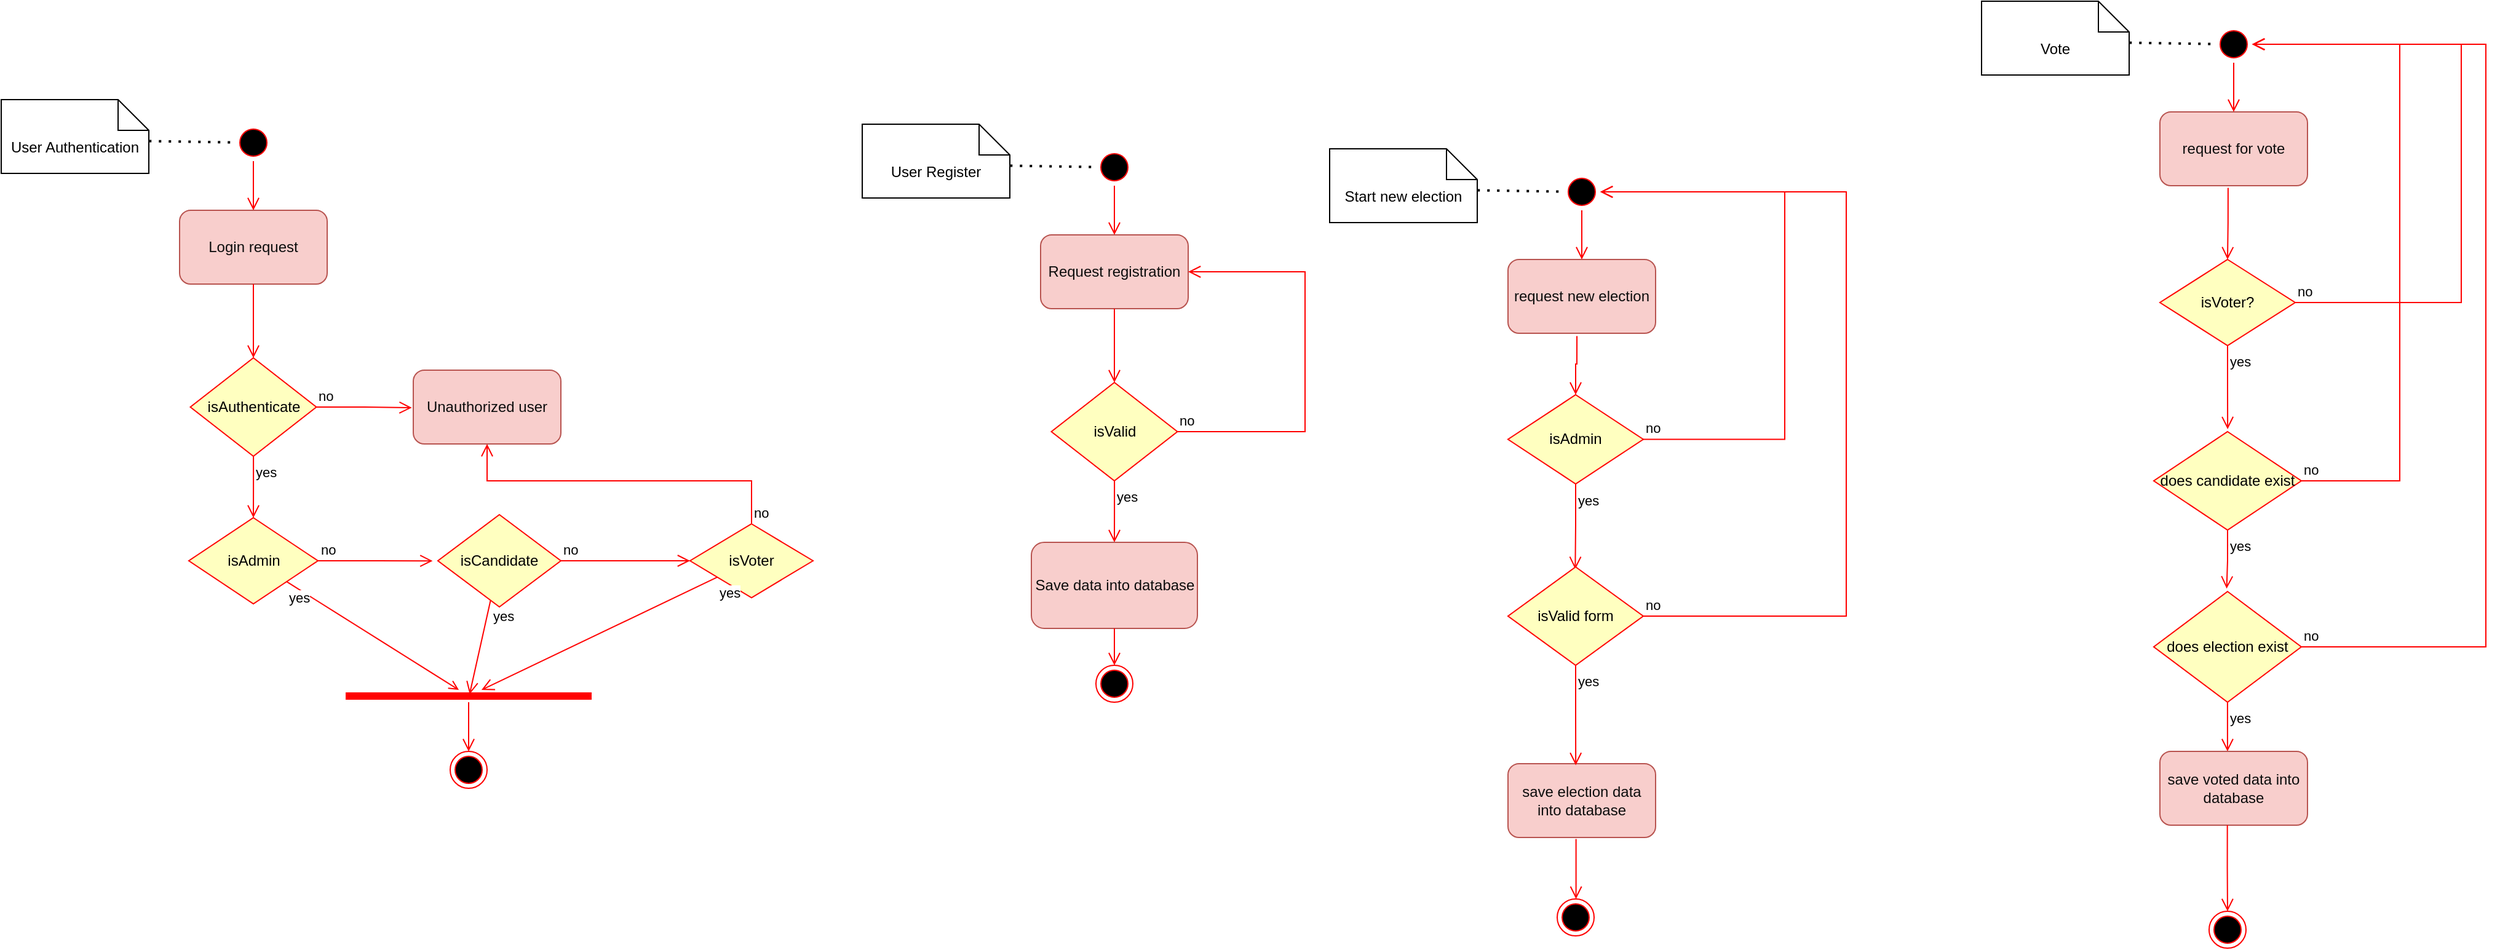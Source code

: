 <mxfile version="21.0.6" type="google"><diagram name="Page-1" id="RahueZp3iFFAwLDbE686"><mxGraphModel grid="1" page="1" gridSize="10" guides="1" tooltips="1" connect="1" arrows="1" fold="1" pageScale="1" pageWidth="850" pageHeight="1100" math="0" shadow="0"><root><mxCell id="0"/><mxCell id="1" parent="0"/><mxCell id="tDeK5LPYLrIX8xHQkuzt-1" value="&lt;font color=&quot;#0d0d0d&quot;&gt;Login request&lt;/font&gt;" style="rounded=1;whiteSpace=wrap;html=1;fillColor=#f8cecc;strokeColor=#b85450;" vertex="1" parent="1"><mxGeometry x="175" y="100" width="120" height="60" as="geometry"/></mxCell><mxCell id="tDeK5LPYLrIX8xHQkuzt-2" value="" style="ellipse;html=1;shape=startState;fillColor=#000000;strokeColor=#ff0000;" vertex="1" parent="1"><mxGeometry x="220" y="30" width="30" height="30" as="geometry"/></mxCell><mxCell id="tDeK5LPYLrIX8xHQkuzt-3" value="" style="edgeStyle=orthogonalEdgeStyle;html=1;verticalAlign=bottom;endArrow=open;endSize=8;strokeColor=#ff0000;rounded=0;entryX=0.5;entryY=0;entryDx=0;entryDy=0;" edge="1" parent="1" source="tDeK5LPYLrIX8xHQkuzt-2" target="tDeK5LPYLrIX8xHQkuzt-1"><mxGeometry relative="1" as="geometry"><mxPoint x="235" y="120" as="targetPoint"/></mxGeometry></mxCell><mxCell id="tDeK5LPYLrIX8xHQkuzt-8" value="" style="edgeStyle=orthogonalEdgeStyle;html=1;verticalAlign=bottom;endArrow=open;endSize=8;strokeColor=#ff0000;rounded=0;entryX=0.5;entryY=0;entryDx=0;entryDy=0;exitX=0.5;exitY=1;exitDx=0;exitDy=0;" edge="1" parent="1" source="tDeK5LPYLrIX8xHQkuzt-1" target="tDeK5LPYLrIX8xHQkuzt-11"><mxGeometry relative="1" as="geometry"><mxPoint x="235" y="210" as="targetPoint"/><mxPoint x="234.8" y="170" as="sourcePoint"/></mxGeometry></mxCell><mxCell id="tDeK5LPYLrIX8xHQkuzt-11" value="isAuthenticate" style="rhombus;whiteSpace=wrap;html=1;fontColor=#000000;fillColor=#ffffc0;strokeColor=#ff0000;" vertex="1" parent="1"><mxGeometry x="183.75" y="220" width="102.5" height="80" as="geometry"/></mxCell><mxCell id="tDeK5LPYLrIX8xHQkuzt-12" value="no" style="edgeStyle=orthogonalEdgeStyle;html=1;align=left;verticalAlign=bottom;endArrow=open;endSize=8;strokeColor=#ff0000;rounded=0;entryX=-0.01;entryY=0.509;entryDx=0;entryDy=0;entryPerimeter=0;" edge="1" parent="1" source="tDeK5LPYLrIX8xHQkuzt-11" target="tDeK5LPYLrIX8xHQkuzt-14"><mxGeometry x="-1" relative="1" as="geometry"><mxPoint x="380" y="240" as="targetPoint"/></mxGeometry></mxCell><mxCell id="tDeK5LPYLrIX8xHQkuzt-13" value="yes" style="edgeStyle=orthogonalEdgeStyle;html=1;align=left;verticalAlign=top;endArrow=open;endSize=8;strokeColor=#ff0000;rounded=0;entryX=0.5;entryY=0;entryDx=0;entryDy=0;" edge="1" parent="1" source="tDeK5LPYLrIX8xHQkuzt-11" target="tDeK5LPYLrIX8xHQkuzt-16"><mxGeometry x="-1" relative="1" as="geometry"><mxPoint x="240" y="320" as="targetPoint"/></mxGeometry></mxCell><mxCell id="tDeK5LPYLrIX8xHQkuzt-14" value="&lt;font color=&quot;#0d0d0d&quot;&gt;Unauthorized user&lt;/font&gt;" style="rounded=1;whiteSpace=wrap;html=1;fillColor=#f8cecc;strokeColor=#b85450;" vertex="1" parent="1"><mxGeometry x="365" y="230" width="120" height="60" as="geometry"/></mxCell><mxCell id="tDeK5LPYLrIX8xHQkuzt-16" value="isAdmin" style="rhombus;whiteSpace=wrap;html=1;fontColor=#000000;fillColor=#ffffc0;strokeColor=#ff0000;" vertex="1" parent="1"><mxGeometry x="182.5" y="350" width="105" height="70" as="geometry"/></mxCell><mxCell id="tDeK5LPYLrIX8xHQkuzt-17" value="no" style="edgeStyle=orthogonalEdgeStyle;html=1;align=left;verticalAlign=bottom;endArrow=open;endSize=8;strokeColor=#ff0000;rounded=0;entryX=-0.043;entryY=0.501;entryDx=0;entryDy=0;entryPerimeter=0;" edge="1" parent="1" source="tDeK5LPYLrIX8xHQkuzt-16" target="tDeK5LPYLrIX8xHQkuzt-20"><mxGeometry x="-1" relative="1" as="geometry"><mxPoint x="375.031" y="387.52" as="targetPoint"/></mxGeometry></mxCell><mxCell id="tDeK5LPYLrIX8xHQkuzt-18" value="yes" style="html=1;align=left;verticalAlign=top;endArrow=open;strokeColor=#ff0000;rounded=0;" edge="1" parent="1" source="tDeK5LPYLrIX8xHQkuzt-16" target="tDeK5LPYLrIX8xHQkuzt-33"><mxGeometry x="-1" relative="1" as="geometry"><mxPoint x="235" y="510" as="targetPoint"/></mxGeometry></mxCell><mxCell id="tDeK5LPYLrIX8xHQkuzt-20" value="isCandidate" style="rhombus;whiteSpace=wrap;html=1;fontColor=#000000;fillColor=#ffffc0;strokeColor=#ff0000;" vertex="1" parent="1"><mxGeometry x="385" y="347.5" width="100" height="75" as="geometry"/></mxCell><mxCell id="tDeK5LPYLrIX8xHQkuzt-21" value="no" style="edgeStyle=orthogonalEdgeStyle;html=1;align=left;verticalAlign=bottom;endArrow=open;endSize=8;strokeColor=#ff0000;rounded=0;" edge="1" parent="1" source="tDeK5LPYLrIX8xHQkuzt-20" target="tDeK5LPYLrIX8xHQkuzt-23"><mxGeometry x="-1" relative="1" as="geometry"><mxPoint x="580" y="390" as="targetPoint"/></mxGeometry></mxCell><mxCell id="tDeK5LPYLrIX8xHQkuzt-22" value="yes" style="html=1;align=left;verticalAlign=top;endArrow=open;endSize=8;strokeColor=#ff0000;rounded=0;entryX=0.504;entryY=0.347;entryDx=0;entryDy=0;entryPerimeter=0;" edge="1" parent="1" source="tDeK5LPYLrIX8xHQkuzt-20" target="tDeK5LPYLrIX8xHQkuzt-33"><mxGeometry x="-1" relative="1" as="geometry"><mxPoint x="440" y="470" as="targetPoint"/></mxGeometry></mxCell><mxCell id="tDeK5LPYLrIX8xHQkuzt-23" value="isVoter" style="rhombus;whiteSpace=wrap;html=1;fontColor=#000000;fillColor=#ffffc0;strokeColor=#ff0000;" vertex="1" parent="1"><mxGeometry x="590" y="355" width="100" height="60" as="geometry"/></mxCell><mxCell id="tDeK5LPYLrIX8xHQkuzt-24" value="no" style="edgeStyle=orthogonalEdgeStyle;html=1;align=left;verticalAlign=bottom;endArrow=open;endSize=8;strokeColor=#ff0000;rounded=0;" edge="1" parent="1" source="tDeK5LPYLrIX8xHQkuzt-23" target="tDeK5LPYLrIX8xHQkuzt-14"><mxGeometry x="-1" relative="1" as="geometry"><mxPoint x="780" y="370" as="targetPoint"/><Array as="points"><mxPoint x="640" y="320"/><mxPoint x="425" y="320"/></Array></mxGeometry></mxCell><mxCell id="tDeK5LPYLrIX8xHQkuzt-25" value="yes" style="html=1;align=left;verticalAlign=top;endArrow=open;endSize=8;strokeColor=#ff0000;rounded=0;" edge="1" parent="1" source="tDeK5LPYLrIX8xHQkuzt-23" target="tDeK5LPYLrIX8xHQkuzt-33"><mxGeometry x="-1" relative="1" as="geometry"><mxPoint x="640" y="470" as="targetPoint"/></mxGeometry></mxCell><mxCell id="tDeK5LPYLrIX8xHQkuzt-29" value="User Authentication" style="shape=note2;boundedLbl=1;whiteSpace=wrap;html=1;size=25;verticalAlign=top;align=center;" vertex="1" parent="1"><mxGeometry x="30" y="10" width="120" height="60" as="geometry"/></mxCell><mxCell id="tDeK5LPYLrIX8xHQkuzt-32" value="" style="ellipse;html=1;shape=endState;fillColor=#000000;strokeColor=#ff0000;" vertex="1" parent="1"><mxGeometry x="395" y="540" width="30" height="30" as="geometry"/></mxCell><mxCell id="tDeK5LPYLrIX8xHQkuzt-33" value="" style="shape=line;html=1;strokeWidth=6;strokeColor=#ff0000;" vertex="1" parent="1"><mxGeometry x="310" y="490" width="200" height="10" as="geometry"/></mxCell><mxCell id="tDeK5LPYLrIX8xHQkuzt-34" value="" style="edgeStyle=orthogonalEdgeStyle;html=1;verticalAlign=bottom;endArrow=open;endSize=8;strokeColor=#ff0000;rounded=0;entryX=0.5;entryY=0;entryDx=0;entryDy=0;" edge="1" parent="1" source="tDeK5LPYLrIX8xHQkuzt-33" target="tDeK5LPYLrIX8xHQkuzt-32"><mxGeometry relative="1" as="geometry"><mxPoint x="430" y="530" as="targetPoint"/></mxGeometry></mxCell><mxCell id="tDeK5LPYLrIX8xHQkuzt-37" value="" style="endArrow=none;dashed=1;html=1;dashPattern=1 3;strokeWidth=2;rounded=0;exitX=1.001;exitY=0.562;exitDx=0;exitDy=0;exitPerimeter=0;" edge="1" parent="1" source="tDeK5LPYLrIX8xHQkuzt-29" target="tDeK5LPYLrIX8xHQkuzt-2"><mxGeometry width="50" height="50" relative="1" as="geometry"><mxPoint x="380" y="110" as="sourcePoint"/><mxPoint x="430" y="60" as="targetPoint"/></mxGeometry></mxCell><mxCell id="tDeK5LPYLrIX8xHQkuzt-38" value="&lt;font color=&quot;#0d0d0d&quot;&gt;Request registration&lt;/font&gt;" style="rounded=1;whiteSpace=wrap;html=1;fillColor=#f8cecc;strokeColor=#b85450;" vertex="1" parent="1"><mxGeometry x="875" y="120" width="120" height="60" as="geometry"/></mxCell><mxCell id="tDeK5LPYLrIX8xHQkuzt-39" value="" style="ellipse;html=1;shape=startState;fillColor=#000000;strokeColor=#ff0000;" vertex="1" parent="1"><mxGeometry x="920" y="50" width="30" height="30" as="geometry"/></mxCell><mxCell id="tDeK5LPYLrIX8xHQkuzt-40" value="" style="edgeStyle=orthogonalEdgeStyle;html=1;verticalAlign=bottom;endArrow=open;endSize=8;strokeColor=#ff0000;rounded=0;entryX=0.5;entryY=0;entryDx=0;entryDy=0;" edge="1" parent="1" source="tDeK5LPYLrIX8xHQkuzt-39" target="tDeK5LPYLrIX8xHQkuzt-38"><mxGeometry relative="1" as="geometry"><mxPoint x="935" y="140" as="targetPoint"/></mxGeometry></mxCell><mxCell id="tDeK5LPYLrIX8xHQkuzt-41" value="" style="edgeStyle=orthogonalEdgeStyle;html=1;verticalAlign=bottom;endArrow=open;endSize=8;strokeColor=#ff0000;rounded=0;entryX=0.5;entryY=0;entryDx=0;entryDy=0;exitX=0.5;exitY=1;exitDx=0;exitDy=0;" edge="1" parent="1" source="tDeK5LPYLrIX8xHQkuzt-38" target="tDeK5LPYLrIX8xHQkuzt-42"><mxGeometry relative="1" as="geometry"><mxPoint x="935" y="230" as="targetPoint"/><mxPoint x="934.8" y="190" as="sourcePoint"/></mxGeometry></mxCell><mxCell id="tDeK5LPYLrIX8xHQkuzt-42" value="isValid" style="rhombus;whiteSpace=wrap;html=1;fontColor=#000000;fillColor=#ffffc0;strokeColor=#ff0000;" vertex="1" parent="1"><mxGeometry x="883.75" y="240" width="102.5" height="80" as="geometry"/></mxCell><mxCell id="tDeK5LPYLrIX8xHQkuzt-43" value="no" style="edgeStyle=orthogonalEdgeStyle;html=1;align=left;verticalAlign=bottom;endArrow=open;endSize=8;strokeColor=#ff0000;rounded=0;" edge="1" parent="1" source="tDeK5LPYLrIX8xHQkuzt-42" target="tDeK5LPYLrIX8xHQkuzt-38"><mxGeometry x="-1" relative="1" as="geometry"><mxPoint x="1063.8" y="280.54" as="targetPoint"/><Array as="points"><mxPoint x="1090" y="280"/><mxPoint x="1090" y="150"/></Array></mxGeometry></mxCell><mxCell id="tDeK5LPYLrIX8xHQkuzt-44" value="yes" style="edgeStyle=orthogonalEdgeStyle;html=1;align=left;verticalAlign=top;endArrow=open;endSize=8;strokeColor=#ff0000;rounded=0;entryX=0.5;entryY=0;entryDx=0;entryDy=0;" edge="1" parent="1" source="tDeK5LPYLrIX8xHQkuzt-42" target="tDeK5LPYLrIX8xHQkuzt-61"><mxGeometry x="-1" relative="1" as="geometry"><mxPoint x="935.0" y="370.0" as="targetPoint"/></mxGeometry></mxCell><mxCell id="tDeK5LPYLrIX8xHQkuzt-55" value="User Register" style="shape=note2;boundedLbl=1;whiteSpace=wrap;html=1;size=25;verticalAlign=top;align=center;" vertex="1" parent="1"><mxGeometry x="730" y="30" width="120" height="60" as="geometry"/></mxCell><mxCell id="tDeK5LPYLrIX8xHQkuzt-59" value="" style="endArrow=none;dashed=1;html=1;dashPattern=1 3;strokeWidth=2;rounded=0;exitX=1.001;exitY=0.562;exitDx=0;exitDy=0;exitPerimeter=0;" edge="1" parent="1" source="tDeK5LPYLrIX8xHQkuzt-55" target="tDeK5LPYLrIX8xHQkuzt-39"><mxGeometry width="50" height="50" relative="1" as="geometry"><mxPoint x="1080" y="130" as="sourcePoint"/><mxPoint x="1130" y="80" as="targetPoint"/></mxGeometry></mxCell><mxCell id="tDeK5LPYLrIX8xHQkuzt-61" value="&lt;font color=&quot;#0d0d0d&quot;&gt;Save data into database&lt;/font&gt;" style="rounded=1;whiteSpace=wrap;html=1;fillColor=#f8cecc;strokeColor=#b85450;" vertex="1" parent="1"><mxGeometry x="867.5" y="370" width="135" height="70" as="geometry"/></mxCell><mxCell id="tDeK5LPYLrIX8xHQkuzt-62" value="" style="ellipse;html=1;shape=endState;fillColor=#000000;strokeColor=#ff0000;" vertex="1" parent="1"><mxGeometry x="920" y="470" width="30" height="30" as="geometry"/></mxCell><mxCell id="tDeK5LPYLrIX8xHQkuzt-65" value="" style="edgeStyle=orthogonalEdgeStyle;html=1;verticalAlign=bottom;endArrow=open;endSize=8;strokeColor=#ff0000;rounded=0;entryX=0.5;entryY=0;entryDx=0;entryDy=0;" edge="1" parent="1" target="tDeK5LPYLrIX8xHQkuzt-62"><mxGeometry relative="1" as="geometry"><mxPoint x="986.25" y="475" as="targetPoint"/><mxPoint x="935" y="440" as="sourcePoint"/><Array as="points"><mxPoint x="935" y="460"/><mxPoint x="935" y="460"/></Array></mxGeometry></mxCell><mxCell id="tDeK5LPYLrIX8xHQkuzt-66" value="&lt;font color=&quot;#0d0d0d&quot;&gt;request new election&lt;/font&gt;" style="rounded=1;whiteSpace=wrap;html=1;fillColor=#f8cecc;strokeColor=#b85450;" vertex="1" parent="1"><mxGeometry x="1255" y="140" width="120" height="60" as="geometry"/></mxCell><mxCell id="tDeK5LPYLrIX8xHQkuzt-67" value="" style="ellipse;html=1;shape=startState;fillColor=#000000;strokeColor=#ff0000;" vertex="1" parent="1"><mxGeometry x="1300" y="70" width="30" height="30" as="geometry"/></mxCell><mxCell id="tDeK5LPYLrIX8xHQkuzt-68" value="" style="edgeStyle=orthogonalEdgeStyle;html=1;verticalAlign=bottom;endArrow=open;endSize=8;strokeColor=#ff0000;rounded=0;entryX=0.5;entryY=0;entryDx=0;entryDy=0;" edge="1" parent="1" source="tDeK5LPYLrIX8xHQkuzt-67" target="tDeK5LPYLrIX8xHQkuzt-66"><mxGeometry relative="1" as="geometry"><mxPoint x="1315" y="160" as="targetPoint"/></mxGeometry></mxCell><mxCell id="tDeK5LPYLrIX8xHQkuzt-69" value="Start new election" style="shape=note2;boundedLbl=1;whiteSpace=wrap;html=1;size=25;verticalAlign=top;align=center;" vertex="1" parent="1"><mxGeometry x="1110" y="50" width="120" height="60" as="geometry"/></mxCell><mxCell id="tDeK5LPYLrIX8xHQkuzt-70" value="" style="endArrow=none;dashed=1;html=1;dashPattern=1 3;strokeWidth=2;rounded=0;exitX=1.001;exitY=0.562;exitDx=0;exitDy=0;exitPerimeter=0;" edge="1" parent="1" source="tDeK5LPYLrIX8xHQkuzt-69" target="tDeK5LPYLrIX8xHQkuzt-67"><mxGeometry width="50" height="50" relative="1" as="geometry"><mxPoint x="1460" y="150" as="sourcePoint"/><mxPoint x="1510" y="100" as="targetPoint"/></mxGeometry></mxCell><mxCell id="tDeK5LPYLrIX8xHQkuzt-72" value="" style="edgeStyle=orthogonalEdgeStyle;html=1;verticalAlign=bottom;endArrow=open;endSize=8;strokeColor=#ff0000;rounded=0;exitX=0.467;exitY=1.037;exitDx=0;exitDy=0;exitPerimeter=0;" edge="1" parent="1" source="tDeK5LPYLrIX8xHQkuzt-66" target="tDeK5LPYLrIX8xHQkuzt-73"><mxGeometry relative="1" as="geometry"><mxPoint x="1200" y="260" as="targetPoint"/><mxPoint x="1200" y="200" as="sourcePoint"/></mxGeometry></mxCell><mxCell id="tDeK5LPYLrIX8xHQkuzt-73" value="isAdmin" style="rhombus;whiteSpace=wrap;html=1;fontColor=#000000;fillColor=#ffffc0;strokeColor=#ff0000;" vertex="1" parent="1"><mxGeometry x="1255" y="250" width="110" height="72.5" as="geometry"/></mxCell><mxCell id="tDeK5LPYLrIX8xHQkuzt-74" value="no" style="edgeStyle=orthogonalEdgeStyle;html=1;align=left;verticalAlign=bottom;endArrow=open;endSize=8;strokeColor=#ff0000;rounded=0;entryX=1;entryY=0.5;entryDx=0;entryDy=0;" edge="1" parent="1" source="tDeK5LPYLrIX8xHQkuzt-73" target="tDeK5LPYLrIX8xHQkuzt-67"><mxGeometry x="-1" relative="1" as="geometry"><mxPoint x="1440" y="260" as="targetPoint"/><Array as="points"><mxPoint x="1480" y="286"/><mxPoint x="1480" y="85"/></Array></mxGeometry></mxCell><mxCell id="tDeK5LPYLrIX8xHQkuzt-75" value="yes" style="edgeStyle=orthogonalEdgeStyle;html=1;align=left;verticalAlign=top;endArrow=open;endSize=8;strokeColor=#ff0000;rounded=0;entryX=0.497;entryY=0.023;entryDx=0;entryDy=0;entryPerimeter=0;" edge="1" parent="1" source="tDeK5LPYLrIX8xHQkuzt-73" target="tDeK5LPYLrIX8xHQkuzt-78"><mxGeometry x="-1" relative="1" as="geometry"><mxPoint x="1310" y="390" as="targetPoint"/></mxGeometry></mxCell><mxCell id="tDeK5LPYLrIX8xHQkuzt-77" value="&lt;font color=&quot;#0d0d0d&quot;&gt;save election data into database&lt;/font&gt;" style="rounded=1;whiteSpace=wrap;html=1;fillColor=#f8cecc;strokeColor=#b85450;" vertex="1" parent="1"><mxGeometry x="1255" y="550" width="120" height="60" as="geometry"/></mxCell><mxCell id="tDeK5LPYLrIX8xHQkuzt-78" value="isValid form" style="rhombus;whiteSpace=wrap;html=1;fontColor=#000000;fillColor=#ffffc0;strokeColor=#ff0000;" vertex="1" parent="1"><mxGeometry x="1255" y="390" width="110" height="80" as="geometry"/></mxCell><mxCell id="tDeK5LPYLrIX8xHQkuzt-79" value="no" style="edgeStyle=orthogonalEdgeStyle;html=1;align=left;verticalAlign=bottom;endArrow=open;endSize=8;strokeColor=#ff0000;rounded=0;" edge="1" parent="1" source="tDeK5LPYLrIX8xHQkuzt-78" target="tDeK5LPYLrIX8xHQkuzt-67"><mxGeometry x="-1" relative="1" as="geometry"><mxPoint x="1450" y="410" as="targetPoint"/><Array as="points"><mxPoint x="1530" y="430"/><mxPoint x="1530" y="85"/></Array></mxGeometry></mxCell><mxCell id="tDeK5LPYLrIX8xHQkuzt-80" value="yes" style="edgeStyle=orthogonalEdgeStyle;html=1;align=left;verticalAlign=top;endArrow=open;endSize=8;strokeColor=#ff0000;rounded=0;entryX=0.459;entryY=0.021;entryDx=0;entryDy=0;entryPerimeter=0;" edge="1" parent="1" source="tDeK5LPYLrIX8xHQkuzt-78" target="tDeK5LPYLrIX8xHQkuzt-77"><mxGeometry x="-1" relative="1" as="geometry"><mxPoint x="1310" y="490" as="targetPoint"/></mxGeometry></mxCell><mxCell id="tDeK5LPYLrIX8xHQkuzt-84" value="&lt;font color=&quot;#0d0d0d&quot;&gt;request for vote&lt;/font&gt;" style="rounded=1;whiteSpace=wrap;html=1;fillColor=#f8cecc;strokeColor=#b85450;" vertex="1" parent="1"><mxGeometry x="1785" y="20" width="120" height="60" as="geometry"/></mxCell><mxCell id="tDeK5LPYLrIX8xHQkuzt-85" value="" style="ellipse;html=1;shape=startState;fillColor=#000000;strokeColor=#ff0000;" vertex="1" parent="1"><mxGeometry x="1830" y="-50" width="30" height="30" as="geometry"/></mxCell><mxCell id="tDeK5LPYLrIX8xHQkuzt-86" value="" style="edgeStyle=orthogonalEdgeStyle;html=1;verticalAlign=bottom;endArrow=open;endSize=8;strokeColor=#ff0000;rounded=0;entryX=0.5;entryY=0;entryDx=0;entryDy=0;" edge="1" parent="1" source="tDeK5LPYLrIX8xHQkuzt-85" target="tDeK5LPYLrIX8xHQkuzt-84"><mxGeometry relative="1" as="geometry"><mxPoint x="1845" y="40" as="targetPoint"/></mxGeometry></mxCell><mxCell id="tDeK5LPYLrIX8xHQkuzt-87" value="Vote" style="shape=note2;boundedLbl=1;whiteSpace=wrap;html=1;size=25;verticalAlign=top;align=center;" vertex="1" parent="1"><mxGeometry x="1640" y="-70" width="120" height="60" as="geometry"/></mxCell><mxCell id="tDeK5LPYLrIX8xHQkuzt-88" value="" style="endArrow=none;dashed=1;html=1;dashPattern=1 3;strokeWidth=2;rounded=0;exitX=1.001;exitY=0.562;exitDx=0;exitDy=0;exitPerimeter=0;" edge="1" parent="1" source="tDeK5LPYLrIX8xHQkuzt-87" target="tDeK5LPYLrIX8xHQkuzt-85"><mxGeometry width="50" height="50" relative="1" as="geometry"><mxPoint x="1990" y="30" as="sourcePoint"/><mxPoint x="2040" y="-20" as="targetPoint"/></mxGeometry></mxCell><mxCell id="tDeK5LPYLrIX8xHQkuzt-89" value="isVoter?" style="rhombus;whiteSpace=wrap;html=1;fontColor=#000000;fillColor=#ffffc0;strokeColor=#ff0000;" vertex="1" parent="1"><mxGeometry x="1785" y="140" width="110" height="70" as="geometry"/></mxCell><mxCell id="tDeK5LPYLrIX8xHQkuzt-90" value="no" style="edgeStyle=orthogonalEdgeStyle;html=1;align=left;verticalAlign=bottom;endArrow=open;endSize=8;strokeColor=#ff0000;rounded=0;entryX=1;entryY=0.5;entryDx=0;entryDy=0;" edge="1" parent="1" source="tDeK5LPYLrIX8xHQkuzt-89" target="tDeK5LPYLrIX8xHQkuzt-85"><mxGeometry x="-1" relative="1" as="geometry"><mxPoint x="2000" y="70" as="targetPoint"/><Array as="points"><mxPoint x="2030" y="175"/><mxPoint x="2030" y="-35"/></Array></mxGeometry></mxCell><mxCell id="tDeK5LPYLrIX8xHQkuzt-91" value="yes" style="edgeStyle=orthogonalEdgeStyle;html=1;align=left;verticalAlign=top;endArrow=open;endSize=8;strokeColor=#ff0000;rounded=0;entryX=0.459;entryY=-0.033;entryDx=0;entryDy=0;entryPerimeter=0;" edge="1" parent="1" source="tDeK5LPYLrIX8xHQkuzt-89"><mxGeometry x="-1" relative="1" as="geometry"><mxPoint x="1840.08" y="278.02" as="targetPoint"/></mxGeometry></mxCell><mxCell id="tDeK5LPYLrIX8xHQkuzt-92" value="" style="edgeStyle=orthogonalEdgeStyle;html=1;verticalAlign=bottom;endArrow=open;endSize=8;strokeColor=#ff0000;rounded=0;exitX=0.462;exitY=1.03;exitDx=0;exitDy=0;exitPerimeter=0;" edge="1" parent="1" source="tDeK5LPYLrIX8xHQkuzt-84" target="tDeK5LPYLrIX8xHQkuzt-89"><mxGeometry relative="1" as="geometry"><mxPoint x="1839.86" y="130" as="targetPoint"/><mxPoint x="1839.86" y="90" as="sourcePoint"/></mxGeometry></mxCell><mxCell id="tDeK5LPYLrIX8xHQkuzt-93" value="" style="ellipse;html=1;shape=endState;fillColor=#000000;strokeColor=#ff0000;" vertex="1" parent="1"><mxGeometry x="1295" y="660" width="30" height="30" as="geometry"/></mxCell><mxCell id="tDeK5LPYLrIX8xHQkuzt-94" value="" style="edgeStyle=orthogonalEdgeStyle;html=1;verticalAlign=bottom;endArrow=open;endSize=8;strokeColor=#ff0000;rounded=0;entryX=0.5;entryY=0;entryDx=0;entryDy=0;exitX=0.461;exitY=1.02;exitDx=0;exitDy=0;exitPerimeter=0;" edge="1" parent="1" source="tDeK5LPYLrIX8xHQkuzt-77" target="tDeK5LPYLrIX8xHQkuzt-93"><mxGeometry relative="1" as="geometry"><mxPoint x="1361.25" y="675" as="targetPoint"/><mxPoint x="1310" y="640" as="sourcePoint"/><Array as="points"><mxPoint x="1310" y="660"/><mxPoint x="1310" y="660"/></Array></mxGeometry></mxCell><mxCell id="tDeK5LPYLrIX8xHQkuzt-96" value="does candidate exist" style="rhombus;whiteSpace=wrap;html=1;fontColor=#000000;fillColor=#ffffc0;strokeColor=#ff0000;" vertex="1" parent="1"><mxGeometry x="1780" y="280" width="120" height="80" as="geometry"/></mxCell><mxCell id="tDeK5LPYLrIX8xHQkuzt-97" value="no" style="edgeStyle=orthogonalEdgeStyle;html=1;align=left;verticalAlign=bottom;endArrow=open;endSize=8;strokeColor=#ff0000;rounded=0;entryX=1;entryY=0.5;entryDx=0;entryDy=0;" edge="1" parent="1" source="tDeK5LPYLrIX8xHQkuzt-96" target="tDeK5LPYLrIX8xHQkuzt-85"><mxGeometry x="-1" relative="1" as="geometry"><mxPoint x="1980" y="310" as="targetPoint"/><Array as="points"><mxPoint x="1980" y="320"/><mxPoint x="1980" y="-35"/></Array></mxGeometry></mxCell><mxCell id="tDeK5LPYLrIX8xHQkuzt-98" value="yes" style="edgeStyle=orthogonalEdgeStyle;html=1;align=left;verticalAlign=top;endArrow=open;endSize=8;strokeColor=#ff0000;rounded=0;entryX=0.494;entryY=-0.026;entryDx=0;entryDy=0;entryPerimeter=0;" edge="1" parent="1" source="tDeK5LPYLrIX8xHQkuzt-96" target="tDeK5LPYLrIX8xHQkuzt-102"><mxGeometry x="-1" relative="1" as="geometry"><mxPoint x="1840" y="390" as="targetPoint"/></mxGeometry></mxCell><mxCell id="tDeK5LPYLrIX8xHQkuzt-102" value="does election exist" style="rhombus;whiteSpace=wrap;html=1;fontColor=#000000;fillColor=#ffffc0;strokeColor=#ff0000;" vertex="1" parent="1"><mxGeometry x="1780" y="410" width="120" height="90" as="geometry"/></mxCell><mxCell id="tDeK5LPYLrIX8xHQkuzt-103" value="no" style="edgeStyle=orthogonalEdgeStyle;html=1;align=left;verticalAlign=bottom;endArrow=open;endSize=8;strokeColor=#ff0000;rounded=0;entryX=1;entryY=0.5;entryDx=0;entryDy=0;" edge="1" parent="1" source="tDeK5LPYLrIX8xHQkuzt-102" target="tDeK5LPYLrIX8xHQkuzt-85"><mxGeometry x="-1" relative="1" as="geometry"><mxPoint x="1960" y="430" as="targetPoint"/><Array as="points"><mxPoint x="2050" y="455"/><mxPoint x="2050" y="-35"/></Array></mxGeometry></mxCell><mxCell id="tDeK5LPYLrIX8xHQkuzt-104" value="yes" style="edgeStyle=orthogonalEdgeStyle;html=1;align=left;verticalAlign=top;endArrow=open;endSize=8;strokeColor=#ff0000;rounded=0;entryX=0.458;entryY=0;entryDx=0;entryDy=0;entryPerimeter=0;" edge="1" parent="1" source="tDeK5LPYLrIX8xHQkuzt-102" target="tDeK5LPYLrIX8xHQkuzt-107"><mxGeometry x="-1" relative="1" as="geometry"><mxPoint x="1840" y="530" as="targetPoint"/></mxGeometry></mxCell><mxCell id="tDeK5LPYLrIX8xHQkuzt-107" value="&lt;font color=&quot;#0d0d0d&quot;&gt;save voted data into database&lt;/font&gt;" style="rounded=1;whiteSpace=wrap;html=1;fillColor=#f8cecc;strokeColor=#b85450;" vertex="1" parent="1"><mxGeometry x="1785" y="540" width="120" height="60" as="geometry"/></mxCell><mxCell id="tDeK5LPYLrIX8xHQkuzt-108" value="" style="ellipse;html=1;shape=endState;fillColor=#000000;strokeColor=#ff0000;" vertex="1" parent="1"><mxGeometry x="1825" y="670" width="30" height="30" as="geometry"/></mxCell><mxCell id="tDeK5LPYLrIX8xHQkuzt-109" value="" style="edgeStyle=orthogonalEdgeStyle;html=1;verticalAlign=bottom;endArrow=open;endSize=8;strokeColor=#ff0000;rounded=0;entryX=0.5;entryY=0;entryDx=0;entryDy=0;exitX=0.457;exitY=1;exitDx=0;exitDy=0;exitPerimeter=0;" edge="1" parent="1" source="tDeK5LPYLrIX8xHQkuzt-107" target="tDeK5LPYLrIX8xHQkuzt-108"><mxGeometry relative="1" as="geometry"><mxPoint x="1839.84" y="650" as="targetPoint"/><mxPoint x="1839.84" y="610" as="sourcePoint"/></mxGeometry></mxCell></root></mxGraphModel></diagram></mxfile>